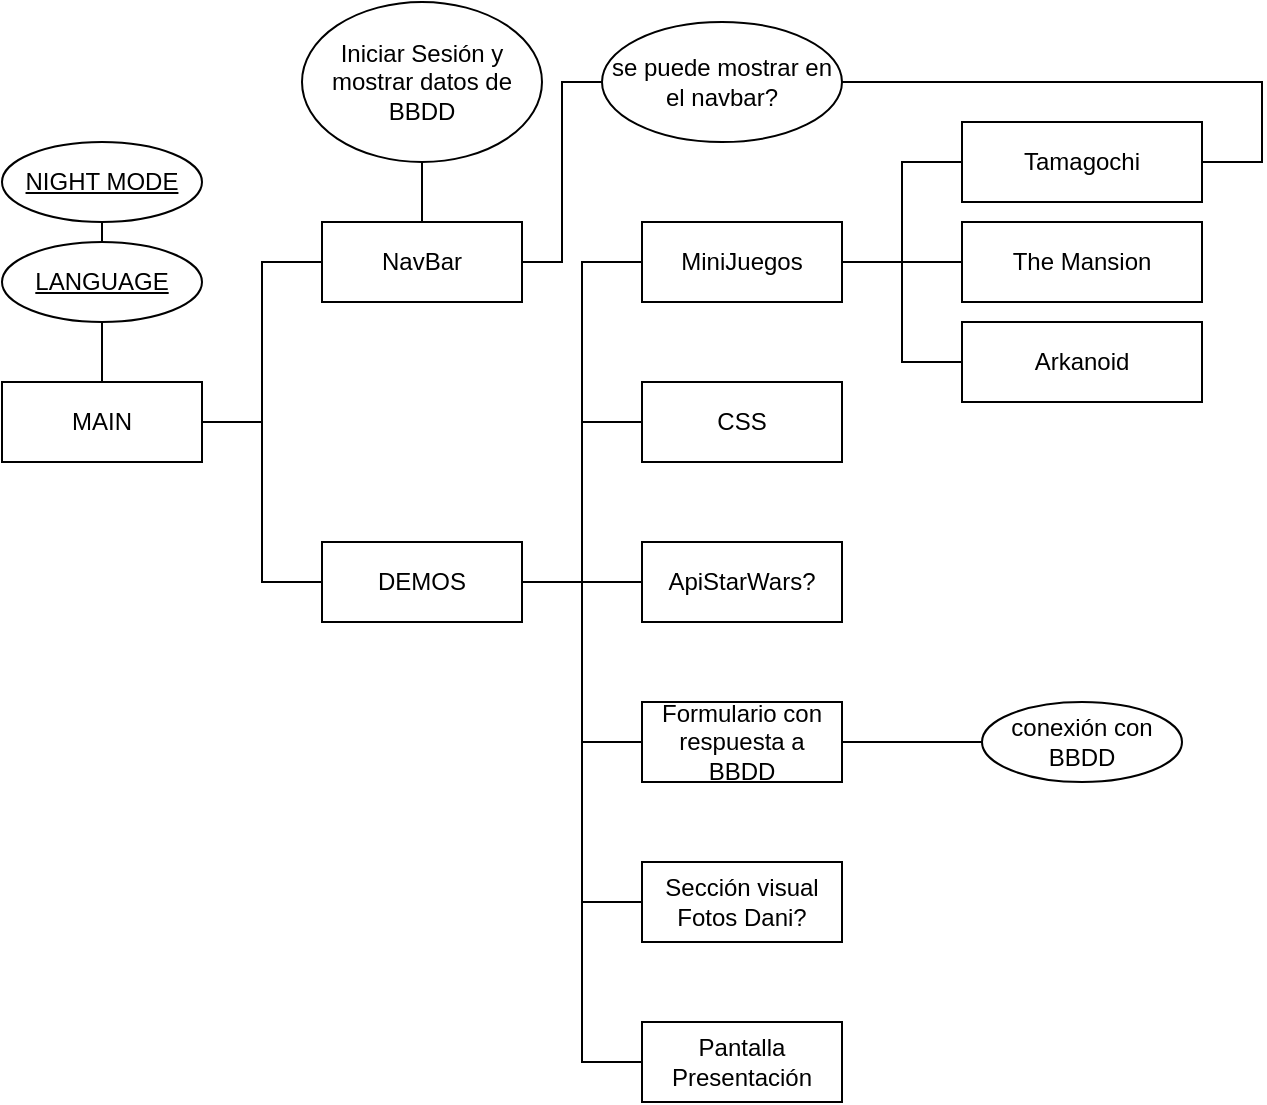 <mxfile version="21.8.2" type="device">
  <diagram name="Página-1" id="cck6veP-luBd6V6cHR0A">
    <mxGraphModel dx="1247" dy="680" grid="1" gridSize="10" guides="1" tooltips="1" connect="1" arrows="1" fold="1" page="1" pageScale="1" pageWidth="827" pageHeight="1169" math="0" shadow="0">
      <root>
        <mxCell id="0" />
        <mxCell id="1" parent="0" />
        <mxCell id="lz9yyAQFc6WFC-eolsR_-2" value="MAIN" style="whiteSpace=wrap;html=1;align=center;" vertex="1" parent="1">
          <mxGeometry x="120" y="360" width="100" height="40" as="geometry" />
        </mxCell>
        <mxCell id="lz9yyAQFc6WFC-eolsR_-3" value="NIGHT MODE" style="ellipse;whiteSpace=wrap;html=1;align=center;fontStyle=4;" vertex="1" parent="1">
          <mxGeometry x="120" y="240" width="100" height="40" as="geometry" />
        </mxCell>
        <mxCell id="lz9yyAQFc6WFC-eolsR_-4" value="LANGUAGE" style="ellipse;whiteSpace=wrap;html=1;align=center;fontStyle=4;" vertex="1" parent="1">
          <mxGeometry x="120" y="290" width="100" height="40" as="geometry" />
        </mxCell>
        <mxCell id="lz9yyAQFc6WFC-eolsR_-5" value="NavBar" style="whiteSpace=wrap;html=1;align=center;" vertex="1" parent="1">
          <mxGeometry x="280" y="280" width="100" height="40" as="geometry" />
        </mxCell>
        <mxCell id="lz9yyAQFc6WFC-eolsR_-6" value="DEMOS" style="whiteSpace=wrap;html=1;align=center;" vertex="1" parent="1">
          <mxGeometry x="280" y="440" width="100" height="40" as="geometry" />
        </mxCell>
        <mxCell id="lz9yyAQFc6WFC-eolsR_-7" value="CSS" style="whiteSpace=wrap;html=1;align=center;" vertex="1" parent="1">
          <mxGeometry x="440" y="360" width="100" height="40" as="geometry" />
        </mxCell>
        <mxCell id="lz9yyAQFc6WFC-eolsR_-8" value="ApiStarWars?" style="whiteSpace=wrap;html=1;align=center;" vertex="1" parent="1">
          <mxGeometry x="440" y="440" width="100" height="40" as="geometry" />
        </mxCell>
        <mxCell id="lz9yyAQFc6WFC-eolsR_-9" value="Sección visual&lt;br&gt;Fotos Dani?" style="whiteSpace=wrap;html=1;align=center;" vertex="1" parent="1">
          <mxGeometry x="440" y="600" width="100" height="40" as="geometry" />
        </mxCell>
        <mxCell id="lz9yyAQFc6WFC-eolsR_-10" value="Formulario con respuesta a BBDD" style="whiteSpace=wrap;html=1;align=center;" vertex="1" parent="1">
          <mxGeometry x="440" y="520" width="100" height="40" as="geometry" />
        </mxCell>
        <mxCell id="lz9yyAQFc6WFC-eolsR_-11" value="MiniJuegos" style="whiteSpace=wrap;html=1;align=center;" vertex="1" parent="1">
          <mxGeometry x="440" y="280" width="100" height="40" as="geometry" />
        </mxCell>
        <mxCell id="lz9yyAQFc6WFC-eolsR_-12" value="" style="endArrow=none;html=1;rounded=0;exitX=1;exitY=0.5;exitDx=0;exitDy=0;entryX=0;entryY=0.5;entryDx=0;entryDy=0;" edge="1" parent="1" source="lz9yyAQFc6WFC-eolsR_-2" target="lz9yyAQFc6WFC-eolsR_-5">
          <mxGeometry relative="1" as="geometry">
            <mxPoint x="410" y="420" as="sourcePoint" />
            <mxPoint x="570" y="420" as="targetPoint" />
            <Array as="points">
              <mxPoint x="250" y="380" />
              <mxPoint x="250" y="300" />
            </Array>
          </mxGeometry>
        </mxCell>
        <mxCell id="lz9yyAQFc6WFC-eolsR_-13" value="" style="endArrow=none;html=1;rounded=0;exitX=1;exitY=0.5;exitDx=0;exitDy=0;entryX=0;entryY=0.5;entryDx=0;entryDy=0;" edge="1" parent="1" source="lz9yyAQFc6WFC-eolsR_-2" target="lz9yyAQFc6WFC-eolsR_-6">
          <mxGeometry relative="1" as="geometry">
            <mxPoint x="230" y="390" as="sourcePoint" />
            <mxPoint x="290" y="310" as="targetPoint" />
            <Array as="points">
              <mxPoint x="250" y="380" />
              <mxPoint x="250" y="460" />
            </Array>
          </mxGeometry>
        </mxCell>
        <mxCell id="lz9yyAQFc6WFC-eolsR_-14" value="" style="endArrow=none;html=1;rounded=0;exitX=1;exitY=0.5;exitDx=0;exitDy=0;" edge="1" parent="1" source="lz9yyAQFc6WFC-eolsR_-6">
          <mxGeometry relative="1" as="geometry">
            <mxPoint x="410" y="420" as="sourcePoint" />
            <mxPoint x="410" y="460" as="targetPoint" />
          </mxGeometry>
        </mxCell>
        <mxCell id="lz9yyAQFc6WFC-eolsR_-15" value="" style="endArrow=none;html=1;rounded=0;entryX=0;entryY=0.5;entryDx=0;entryDy=0;exitX=0;exitY=0.5;exitDx=0;exitDy=0;" edge="1" parent="1" source="lz9yyAQFc6WFC-eolsR_-9" target="lz9yyAQFc6WFC-eolsR_-11">
          <mxGeometry relative="1" as="geometry">
            <mxPoint x="410" y="420" as="sourcePoint" />
            <mxPoint x="570" y="420" as="targetPoint" />
            <Array as="points">
              <mxPoint x="410" y="620" />
              <mxPoint x="410" y="300" />
            </Array>
          </mxGeometry>
        </mxCell>
        <mxCell id="lz9yyAQFc6WFC-eolsR_-16" value="" style="endArrow=none;html=1;rounded=0;exitX=0;exitY=0.5;exitDx=0;exitDy=0;" edge="1" parent="1" source="lz9yyAQFc6WFC-eolsR_-7">
          <mxGeometry relative="1" as="geometry">
            <mxPoint x="410" y="420" as="sourcePoint" />
            <mxPoint x="410" y="380" as="targetPoint" />
          </mxGeometry>
        </mxCell>
        <mxCell id="lz9yyAQFc6WFC-eolsR_-17" value="" style="endArrow=none;html=1;rounded=0;entryX=0;entryY=0.5;entryDx=0;entryDy=0;" edge="1" parent="1" target="lz9yyAQFc6WFC-eolsR_-8">
          <mxGeometry relative="1" as="geometry">
            <mxPoint x="410" y="460" as="sourcePoint" />
            <mxPoint x="420" y="390" as="targetPoint" />
          </mxGeometry>
        </mxCell>
        <mxCell id="lz9yyAQFc6WFC-eolsR_-18" value="" style="endArrow=none;html=1;rounded=0;entryX=0;entryY=0.5;entryDx=0;entryDy=0;" edge="1" parent="1" target="lz9yyAQFc6WFC-eolsR_-10">
          <mxGeometry relative="1" as="geometry">
            <mxPoint x="410" y="540" as="sourcePoint" />
            <mxPoint x="430" y="400" as="targetPoint" />
          </mxGeometry>
        </mxCell>
        <mxCell id="lz9yyAQFc6WFC-eolsR_-20" value="Iniciar Sesión y&lt;br&gt;mostrar datos de BBDD" style="ellipse;whiteSpace=wrap;html=1;align=center;" vertex="1" parent="1">
          <mxGeometry x="270" y="170" width="120" height="80" as="geometry" />
        </mxCell>
        <mxCell id="lz9yyAQFc6WFC-eolsR_-23" value="Pantalla&lt;br&gt;Presentación" style="whiteSpace=wrap;html=1;align=center;" vertex="1" parent="1">
          <mxGeometry x="440" y="680" width="100" height="40" as="geometry" />
        </mxCell>
        <mxCell id="lz9yyAQFc6WFC-eolsR_-24" value="" style="endArrow=none;html=1;rounded=0;entryX=0;entryY=0.5;entryDx=0;entryDy=0;" edge="1" parent="1" target="lz9yyAQFc6WFC-eolsR_-23">
          <mxGeometry relative="1" as="geometry">
            <mxPoint x="410" y="620" as="sourcePoint" />
            <mxPoint x="570" y="420" as="targetPoint" />
            <Array as="points">
              <mxPoint x="410" y="700" />
            </Array>
          </mxGeometry>
        </mxCell>
        <mxCell id="lz9yyAQFc6WFC-eolsR_-25" value="conexión con BBDD" style="ellipse;whiteSpace=wrap;html=1;align=center;" vertex="1" parent="1">
          <mxGeometry x="610" y="520" width="100" height="40" as="geometry" />
        </mxCell>
        <mxCell id="lz9yyAQFc6WFC-eolsR_-27" value="The Mansion" style="whiteSpace=wrap;html=1;align=center;" vertex="1" parent="1">
          <mxGeometry x="600" y="280" width="120" height="40" as="geometry" />
        </mxCell>
        <mxCell id="lz9yyAQFc6WFC-eolsR_-28" value="Arkanoid" style="whiteSpace=wrap;html=1;align=center;" vertex="1" parent="1">
          <mxGeometry x="600" y="330" width="120" height="40" as="geometry" />
        </mxCell>
        <mxCell id="lz9yyAQFc6WFC-eolsR_-29" value="Tamagochi" style="whiteSpace=wrap;html=1;align=center;" vertex="1" parent="1">
          <mxGeometry x="600" y="230" width="120" height="40" as="geometry" />
        </mxCell>
        <mxCell id="lz9yyAQFc6WFC-eolsR_-30" value="" style="endArrow=none;html=1;rounded=0;entryX=1;entryY=0.5;entryDx=0;entryDy=0;exitX=1;exitY=0.5;exitDx=0;exitDy=0;" edge="1" parent="1" source="lz9yyAQFc6WFC-eolsR_-31" target="lz9yyAQFc6WFC-eolsR_-29">
          <mxGeometry relative="1" as="geometry">
            <mxPoint x="410" y="420" as="sourcePoint" />
            <mxPoint x="570" y="420" as="targetPoint" />
            <Array as="points">
              <mxPoint x="750" y="210" />
              <mxPoint x="750" y="250" />
            </Array>
          </mxGeometry>
        </mxCell>
        <mxCell id="lz9yyAQFc6WFC-eolsR_-31" value="se puede mostrar en el navbar?" style="ellipse;whiteSpace=wrap;html=1;align=center;" vertex="1" parent="1">
          <mxGeometry x="420" y="180" width="120" height="60" as="geometry" />
        </mxCell>
        <mxCell id="lz9yyAQFc6WFC-eolsR_-33" value="" style="endArrow=none;html=1;rounded=0;entryX=0;entryY=0.5;entryDx=0;entryDy=0;exitX=1;exitY=0.5;exitDx=0;exitDy=0;" edge="1" parent="1" source="lz9yyAQFc6WFC-eolsR_-5" target="lz9yyAQFc6WFC-eolsR_-31">
          <mxGeometry relative="1" as="geometry">
            <mxPoint x="410" y="420" as="sourcePoint" />
            <mxPoint x="570" y="420" as="targetPoint" />
            <Array as="points">
              <mxPoint x="400" y="300" />
              <mxPoint x="400" y="250" />
              <mxPoint x="400" y="210" />
            </Array>
          </mxGeometry>
        </mxCell>
        <mxCell id="lz9yyAQFc6WFC-eolsR_-34" value="" style="endArrow=none;html=1;rounded=0;exitX=0.5;exitY=0;exitDx=0;exitDy=0;entryX=0.5;entryY=1;entryDx=0;entryDy=0;" edge="1" parent="1" source="lz9yyAQFc6WFC-eolsR_-5" target="lz9yyAQFc6WFC-eolsR_-20">
          <mxGeometry relative="1" as="geometry">
            <mxPoint x="410" y="420" as="sourcePoint" />
            <mxPoint x="570" y="420" as="targetPoint" />
          </mxGeometry>
        </mxCell>
        <mxCell id="lz9yyAQFc6WFC-eolsR_-35" value="" style="endArrow=none;html=1;rounded=0;entryX=0.5;entryY=1;entryDx=0;entryDy=0;" edge="1" parent="1" target="lz9yyAQFc6WFC-eolsR_-3">
          <mxGeometry width="50" height="50" relative="1" as="geometry">
            <mxPoint x="170" y="290" as="sourcePoint" />
            <mxPoint x="520" y="390" as="targetPoint" />
          </mxGeometry>
        </mxCell>
        <mxCell id="lz9yyAQFc6WFC-eolsR_-36" value="" style="endArrow=none;html=1;rounded=0;entryX=0.5;entryY=0;entryDx=0;entryDy=0;exitX=0.5;exitY=1;exitDx=0;exitDy=0;" edge="1" parent="1" source="lz9yyAQFc6WFC-eolsR_-4" target="lz9yyAQFc6WFC-eolsR_-2">
          <mxGeometry width="50" height="50" relative="1" as="geometry">
            <mxPoint x="470" y="440" as="sourcePoint" />
            <mxPoint x="520" y="390" as="targetPoint" />
          </mxGeometry>
        </mxCell>
        <mxCell id="lz9yyAQFc6WFC-eolsR_-37" value="" style="endArrow=none;html=1;rounded=0;entryX=1;entryY=0.5;entryDx=0;entryDy=0;exitX=0;exitY=0.5;exitDx=0;exitDy=0;" edge="1" parent="1" source="lz9yyAQFc6WFC-eolsR_-29" target="lz9yyAQFc6WFC-eolsR_-11">
          <mxGeometry width="50" height="50" relative="1" as="geometry">
            <mxPoint x="470" y="440" as="sourcePoint" />
            <mxPoint x="520" y="390" as="targetPoint" />
            <Array as="points">
              <mxPoint x="570" y="250" />
              <mxPoint x="570" y="300" />
            </Array>
          </mxGeometry>
        </mxCell>
        <mxCell id="lz9yyAQFc6WFC-eolsR_-38" value="" style="endArrow=none;html=1;rounded=0;exitX=0;exitY=0.5;exitDx=0;exitDy=0;" edge="1" parent="1" source="lz9yyAQFc6WFC-eolsR_-27">
          <mxGeometry width="50" height="50" relative="1" as="geometry">
            <mxPoint x="470" y="440" as="sourcePoint" />
            <mxPoint x="540" y="300" as="targetPoint" />
          </mxGeometry>
        </mxCell>
        <mxCell id="lz9yyAQFc6WFC-eolsR_-39" value="" style="endArrow=none;html=1;rounded=0;entryX=0;entryY=0.5;entryDx=0;entryDy=0;exitX=1;exitY=0.5;exitDx=0;exitDy=0;" edge="1" parent="1" source="lz9yyAQFc6WFC-eolsR_-11" target="lz9yyAQFc6WFC-eolsR_-28">
          <mxGeometry width="50" height="50" relative="1" as="geometry">
            <mxPoint x="470" y="440" as="sourcePoint" />
            <mxPoint x="520" y="390" as="targetPoint" />
            <Array as="points">
              <mxPoint x="570" y="300" />
              <mxPoint x="570" y="350" />
            </Array>
          </mxGeometry>
        </mxCell>
        <mxCell id="lz9yyAQFc6WFC-eolsR_-40" value="" style="endArrow=none;html=1;rounded=0;entryX=0;entryY=0.5;entryDx=0;entryDy=0;exitX=1;exitY=0.5;exitDx=0;exitDy=0;" edge="1" parent="1" source="lz9yyAQFc6WFC-eolsR_-10" target="lz9yyAQFc6WFC-eolsR_-25">
          <mxGeometry width="50" height="50" relative="1" as="geometry">
            <mxPoint x="470" y="620" as="sourcePoint" />
            <mxPoint x="520" y="570" as="targetPoint" />
          </mxGeometry>
        </mxCell>
      </root>
    </mxGraphModel>
  </diagram>
</mxfile>
